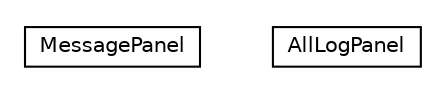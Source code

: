 #!/usr/local/bin/dot
#
# Class diagram 
# Generated by UMLGraph version R5_6-24-gf6e263 (http://www.umlgraph.org/)
#

digraph G {
	edge [fontname="Helvetica",fontsize=10,labelfontname="Helvetica",labelfontsize=10];
	node [fontname="Helvetica",fontsize=10,shape=plaintext];
	nodesep=0.25;
	ranksep=0.5;
	// org.universAAL.tools.logmonitor.all_log.gui.MessagePanel
	c630 [label=<<table title="org.universAAL.tools.logmonitor.all_log.gui.MessagePanel" border="0" cellborder="1" cellspacing="0" cellpadding="2" port="p" href="./MessagePanel.html">
		<tr><td><table border="0" cellspacing="0" cellpadding="1">
<tr><td align="center" balign="center"> MessagePanel </td></tr>
		</table></td></tr>
		</table>>, URL="./MessagePanel.html", fontname="Helvetica", fontcolor="black", fontsize=10.0];
	// org.universAAL.tools.logmonitor.all_log.gui.AllLogPanel
	c631 [label=<<table title="org.universAAL.tools.logmonitor.all_log.gui.AllLogPanel" border="0" cellborder="1" cellspacing="0" cellpadding="2" port="p" href="./AllLogPanel.html">
		<tr><td><table border="0" cellspacing="0" cellpadding="1">
<tr><td align="center" balign="center"> AllLogPanel </td></tr>
		</table></td></tr>
		</table>>, URL="./AllLogPanel.html", fontname="Helvetica", fontcolor="black", fontsize=10.0];
}

